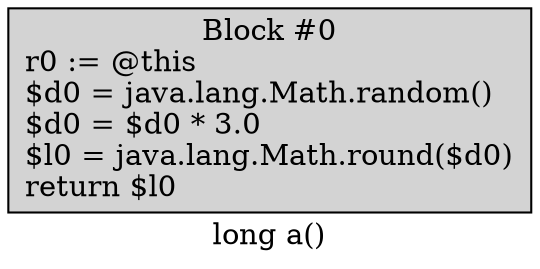 digraph "long a()" {
    label="long a()";
    node [shape=box];
    "0" [style=filled,fillcolor=lightgray,label="Block #0\nr0 := @this\l$d0 = java.lang.Math.random()\l$d0 = $d0 * 3.0\l$l0 = java.lang.Math.round($d0)\lreturn $l0\l",];
}
